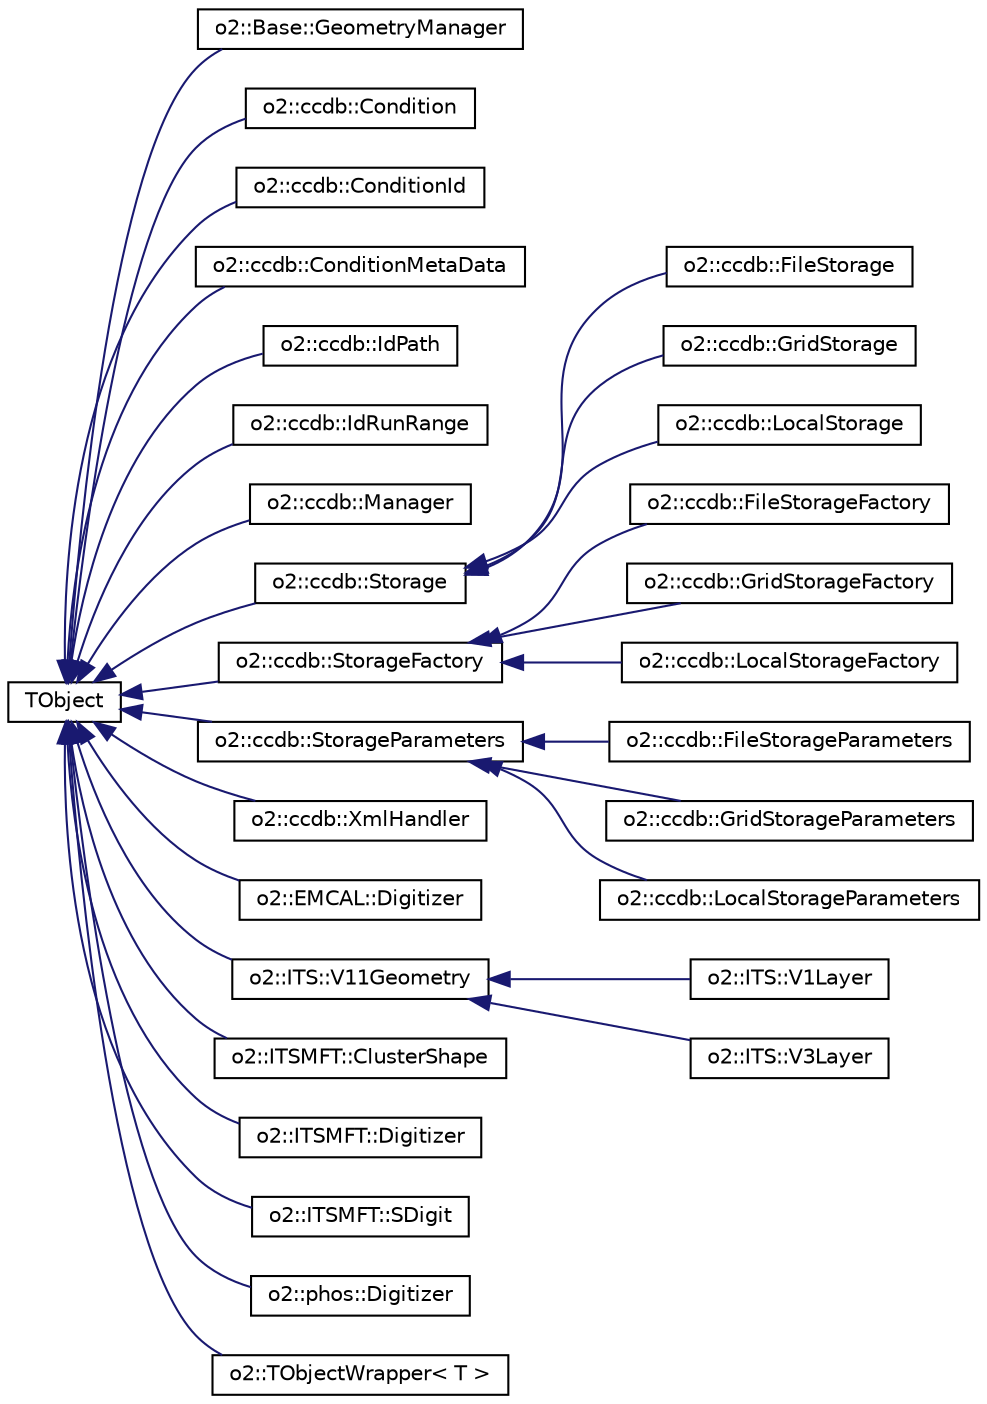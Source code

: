 digraph "Graphical Class Hierarchy"
{
 // INTERACTIVE_SVG=YES
  bgcolor="transparent";
  edge [fontname="Helvetica",fontsize="10",labelfontname="Helvetica",labelfontsize="10"];
  node [fontname="Helvetica",fontsize="10",shape=record];
  rankdir="LR";
  Node1 [label="TObject",height=0.2,width=0.4,color="black",URL="$d5/d0f/classTObject.html"];
  Node1 -> Node2 [dir="back",color="midnightblue",fontsize="10",style="solid",fontname="Helvetica"];
  Node2 [label="o2::Base::GeometryManager",height=0.2,width=0.4,color="black",URL="$d2/da4/classo2_1_1Base_1_1GeometryManager.html"];
  Node1 -> Node3 [dir="back",color="midnightblue",fontsize="10",style="solid",fontname="Helvetica"];
  Node3 [label="o2::ccdb::Condition",height=0.2,width=0.4,color="black",URL="$dc/d54/classo2_1_1ccdb_1_1Condition.html"];
  Node1 -> Node4 [dir="back",color="midnightblue",fontsize="10",style="solid",fontname="Helvetica"];
  Node4 [label="o2::ccdb::ConditionId",height=0.2,width=0.4,color="black",URL="$da/d0f/classo2_1_1ccdb_1_1ConditionId.html"];
  Node1 -> Node5 [dir="back",color="midnightblue",fontsize="10",style="solid",fontname="Helvetica"];
  Node5 [label="o2::ccdb::ConditionMetaData",height=0.2,width=0.4,color="black",URL="$d0/d58/classo2_1_1ccdb_1_1ConditionMetaData.html"];
  Node1 -> Node6 [dir="back",color="midnightblue",fontsize="10",style="solid",fontname="Helvetica"];
  Node6 [label="o2::ccdb::IdPath",height=0.2,width=0.4,color="black",URL="$d5/dd3/classo2_1_1ccdb_1_1IdPath.html"];
  Node1 -> Node7 [dir="back",color="midnightblue",fontsize="10",style="solid",fontname="Helvetica"];
  Node7 [label="o2::ccdb::IdRunRange",height=0.2,width=0.4,color="black",URL="$dd/d6f/classo2_1_1ccdb_1_1IdRunRange.html"];
  Node1 -> Node8 [dir="back",color="midnightblue",fontsize="10",style="solid",fontname="Helvetica"];
  Node8 [label="o2::ccdb::Manager",height=0.2,width=0.4,color="black",URL="$d5/ddf/classo2_1_1ccdb_1_1Manager.html"];
  Node1 -> Node9 [dir="back",color="midnightblue",fontsize="10",style="solid",fontname="Helvetica"];
  Node9 [label="o2::ccdb::Storage",height=0.2,width=0.4,color="black",URL="$d6/dbd/classo2_1_1ccdb_1_1Storage.html"];
  Node9 -> Node10 [dir="back",color="midnightblue",fontsize="10",style="solid",fontname="Helvetica"];
  Node10 [label="o2::ccdb::FileStorage",height=0.2,width=0.4,color="black",URL="$da/d4b/classo2_1_1ccdb_1_1FileStorage.html"];
  Node9 -> Node11 [dir="back",color="midnightblue",fontsize="10",style="solid",fontname="Helvetica"];
  Node11 [label="o2::ccdb::GridStorage",height=0.2,width=0.4,color="black",URL="$dd/d22/classo2_1_1ccdb_1_1GridStorage.html"];
  Node9 -> Node12 [dir="back",color="midnightblue",fontsize="10",style="solid",fontname="Helvetica"];
  Node12 [label="o2::ccdb::LocalStorage",height=0.2,width=0.4,color="black",URL="$d4/d9c/classo2_1_1ccdb_1_1LocalStorage.html"];
  Node1 -> Node13 [dir="back",color="midnightblue",fontsize="10",style="solid",fontname="Helvetica"];
  Node13 [label="o2::ccdb::StorageFactory",height=0.2,width=0.4,color="black",URL="$d1/db1/classo2_1_1ccdb_1_1StorageFactory.html"];
  Node13 -> Node14 [dir="back",color="midnightblue",fontsize="10",style="solid",fontname="Helvetica"];
  Node14 [label="o2::ccdb::FileStorageFactory",height=0.2,width=0.4,color="black",URL="$d4/d72/classo2_1_1ccdb_1_1FileStorageFactory.html"];
  Node13 -> Node15 [dir="back",color="midnightblue",fontsize="10",style="solid",fontname="Helvetica"];
  Node15 [label="o2::ccdb::GridStorageFactory",height=0.2,width=0.4,color="black",URL="$db/da9/classo2_1_1ccdb_1_1GridStorageFactory.html"];
  Node13 -> Node16 [dir="back",color="midnightblue",fontsize="10",style="solid",fontname="Helvetica"];
  Node16 [label="o2::ccdb::LocalStorageFactory",height=0.2,width=0.4,color="black",URL="$df/d0a/classo2_1_1ccdb_1_1LocalStorageFactory.html"];
  Node1 -> Node17 [dir="back",color="midnightblue",fontsize="10",style="solid",fontname="Helvetica"];
  Node17 [label="o2::ccdb::StorageParameters",height=0.2,width=0.4,color="black",URL="$d8/daa/classo2_1_1ccdb_1_1StorageParameters.html"];
  Node17 -> Node18 [dir="back",color="midnightblue",fontsize="10",style="solid",fontname="Helvetica"];
  Node18 [label="o2::ccdb::FileStorageParameters",height=0.2,width=0.4,color="black",URL="$df/d4d/classo2_1_1ccdb_1_1FileStorageParameters.html"];
  Node17 -> Node19 [dir="back",color="midnightblue",fontsize="10",style="solid",fontname="Helvetica"];
  Node19 [label="o2::ccdb::GridStorageParameters",height=0.2,width=0.4,color="black",URL="$d7/d66/classo2_1_1ccdb_1_1GridStorageParameters.html"];
  Node17 -> Node20 [dir="back",color="midnightblue",fontsize="10",style="solid",fontname="Helvetica"];
  Node20 [label="o2::ccdb::LocalStorageParameters",height=0.2,width=0.4,color="black",URL="$d1/da8/classo2_1_1ccdb_1_1LocalStorageParameters.html"];
  Node1 -> Node21 [dir="back",color="midnightblue",fontsize="10",style="solid",fontname="Helvetica"];
  Node21 [label="o2::ccdb::XmlHandler",height=0.2,width=0.4,color="black",URL="$d9/d17/classo2_1_1ccdb_1_1XmlHandler.html"];
  Node1 -> Node22 [dir="back",color="midnightblue",fontsize="10",style="solid",fontname="Helvetica"];
  Node22 [label="o2::EMCAL::Digitizer",height=0.2,width=0.4,color="black",URL="$d6/d00/classo2_1_1EMCAL_1_1Digitizer.html"];
  Node1 -> Node23 [dir="back",color="midnightblue",fontsize="10",style="solid",fontname="Helvetica"];
  Node23 [label="o2::ITS::V11Geometry",height=0.2,width=0.4,color="black",URL="$d6/d5b/classo2_1_1ITS_1_1V11Geometry.html"];
  Node23 -> Node24 [dir="back",color="midnightblue",fontsize="10",style="solid",fontname="Helvetica"];
  Node24 [label="o2::ITS::V1Layer",height=0.2,width=0.4,color="black",URL="$df/daf/classo2_1_1ITS_1_1V1Layer.html"];
  Node23 -> Node25 [dir="back",color="midnightblue",fontsize="10",style="solid",fontname="Helvetica"];
  Node25 [label="o2::ITS::V3Layer",height=0.2,width=0.4,color="black",URL="$d5/de4/classo2_1_1ITS_1_1V3Layer.html"];
  Node1 -> Node26 [dir="back",color="midnightblue",fontsize="10",style="solid",fontname="Helvetica"];
  Node26 [label="o2::ITSMFT::ClusterShape",height=0.2,width=0.4,color="black",URL="$d9/d42/classo2_1_1ITSMFT_1_1ClusterShape.html"];
  Node1 -> Node27 [dir="back",color="midnightblue",fontsize="10",style="solid",fontname="Helvetica"];
  Node27 [label="o2::ITSMFT::Digitizer",height=0.2,width=0.4,color="black",URL="$d8/d92/classo2_1_1ITSMFT_1_1Digitizer.html"];
  Node1 -> Node28 [dir="back",color="midnightblue",fontsize="10",style="solid",fontname="Helvetica"];
  Node28 [label="o2::ITSMFT::SDigit",height=0.2,width=0.4,color="black",URL="$dc/ddc/classo2_1_1ITSMFT_1_1SDigit.html"];
  Node1 -> Node29 [dir="back",color="midnightblue",fontsize="10",style="solid",fontname="Helvetica"];
  Node29 [label="o2::phos::Digitizer",height=0.2,width=0.4,color="black",URL="$db/d73/classo2_1_1phos_1_1Digitizer.html"];
  Node1 -> Node30 [dir="back",color="midnightblue",fontsize="10",style="solid",fontname="Helvetica"];
  Node30 [label="o2::TObjectWrapper\< T \>",height=0.2,width=0.4,color="black",URL="$d7/d2d/classo2_1_1TObjectWrapper.html"];
}
